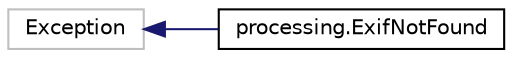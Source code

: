 digraph "Graphical Class Hierarchy"
{
 // LATEX_PDF_SIZE
  edge [fontname="Helvetica",fontsize="10",labelfontname="Helvetica",labelfontsize="10"];
  node [fontname="Helvetica",fontsize="10",shape=record];
  rankdir="LR";
  Node2 [label="Exception",height=0.2,width=0.4,color="grey75", fillcolor="white", style="filled",tooltip=" "];
  Node2 -> Node0 [dir="back",color="midnightblue",fontsize="10",style="solid",fontname="Helvetica"];
  Node0 [label="processing.ExifNotFound",height=0.2,width=0.4,color="black", fillcolor="white", style="filled",URL="$classprocessing_1_1_exif_not_found.html",tooltip="Exif not found custom exception in case of exif error."];
}
